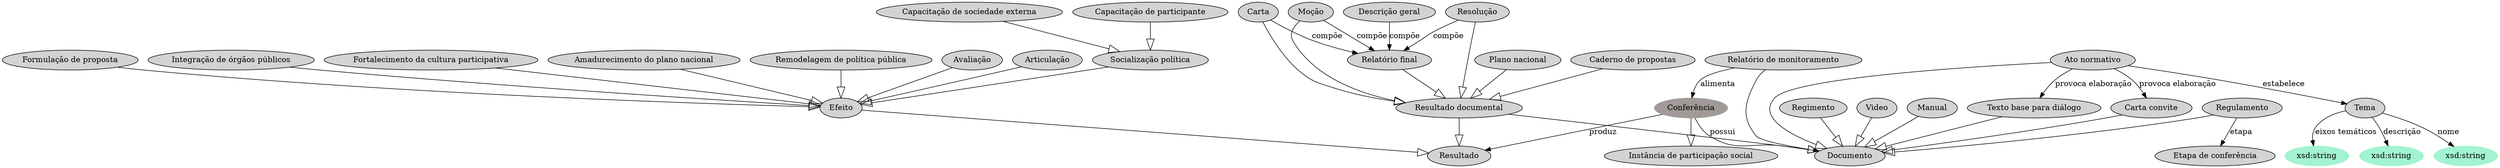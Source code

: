 digraph  {
	node [label="\N"];
	Conferência	 [color="#A29999",
		style=filled];
	Documento	 [style=filled];
	Conferência -> Documento	 [label=possui];
	Resultado	 [style=filled];
	Conferência -> Resultado	 [label=produz];
	"Instância de participação social"	 [style=filled];
	Conferência -> "Instância de participação social"	 [arrowhead=empty,
		arrowsize=2];
	Efeito	 [style=filled];
	Efeito -> Resultado	 [arrowhead=empty,
		arrowsize=2];
	"Remodelagem de política pública"	 [style=filled];
	"Remodelagem de política pública" -> Efeito	 [arrowhead=empty,
		arrowsize=2];
	Avaliação	 [style=filled];
	Avaliação -> Efeito	 [arrowhead=empty,
		arrowsize=2];
	Articulação	 [style=filled];
	Articulação -> Efeito	 [arrowhead=empty,
		arrowsize=2];
	"Socialização política"	 [style=filled];
	"Socialização política" -> Efeito	 [arrowhead=empty,
		arrowsize=2];
	"Capacitação de participante"	 [style=filled];
	"Capacitação de participante" -> "Socialização política"	 [arrowhead=empty,
		arrowsize=2];
	"Capacitação de sociedade externa"	 [style=filled];
	"Capacitação de sociedade externa" -> "Socialização política"	 [arrowhead=empty,
		arrowsize=2];
	"Formulação de proposta"	 [style=filled];
	"Formulação de proposta" -> Efeito	 [arrowhead=empty,
		arrowsize=2];
	"Integração de órgãos públicos"	 [style=filled];
	"Integração de órgãos públicos" -> Efeito	 [arrowhead=empty,
		arrowsize=2];
	"Fortalecimento da cultura participativa"	 [style=filled];
	"Fortalecimento da cultura participativa" -> Efeito	 [arrowhead=empty,
		arrowsize=2];
	"Amadurecimento do plano nacional"	 [style=filled];
	"Amadurecimento do plano nacional" -> Efeito	 [arrowhead=empty,
		arrowsize=2];
	"Resultado documental"	 [style=filled];
	"Resultado documental" -> Documento	 [arrowhead=empty,
		arrowsize=2];
	"Resultado documental" -> Resultado	 [arrowhead=empty,
		arrowsize=2];
	Moção	 [style=filled];
	"Relatório final"	 [style=filled];
	Moção -> "Relatório final"	 [label=compõe];
	Moção -> "Resultado documental"	 [arrowhead=empty,
		arrowsize=2];
	Carta	 [style=filled];
	Carta -> "Relatório final"	 [label=compõe];
	Carta -> "Resultado documental"	 [arrowhead=empty,
		arrowsize=2];
	Resolução	 [style=filled];
	Resolução -> "Relatório final"	 [label=compõe];
	Resolução -> "Resultado documental"	 [arrowhead=empty,
		arrowsize=2];
	"Plano nacional"	 [style=filled];
	"Plano nacional" -> "Resultado documental"	 [arrowhead=empty,
		arrowsize=2];
	"Relatório final" -> "Resultado documental"	 [arrowhead=empty,
		arrowsize=2];
	"Descrição geral"	 [style=filled];
	"Descrição geral" -> "Relatório final"	 [label=compõe];
	"Caderno de propostas"	 [style=filled];
	"Caderno de propostas" -> "Resultado documental"	 [arrowhead=empty,
		arrowsize=2];
	Regimento	 [style=filled];
	Regimento -> Documento	 [arrowhead=empty,
		arrowsize=2];
	Video	 [style=filled];
	Video -> Documento	 [arrowhead=empty,
		arrowsize=2];
	Manual	 [style=filled];
	Manual -> Documento	 [arrowhead=empty,
		arrowsize=2];
	Regulamento	 [style=filled];
	Regulamento -> Documento	 [arrowhead=empty,
		arrowsize=2];
	"Etapa de conferência"	 [style=filled];
	Regulamento -> "Etapa de conferência"	 [label=etapa];
	"Ato normativo"	 [style=filled];
	"Ato normativo" -> Documento	 [arrowhead=empty,
		arrowsize=2];
	"Texto base para diálogo"	 [style=filled];
	"Ato normativo" -> "Texto base para diálogo"	 [label="provoca elaboração"];
	"Carta convite"	 [style=filled];
	"Ato normativo" -> "Carta convite"	 [label="provoca elaboração"];
	Tema	 [style=filled];
	"Ato normativo" -> Tema	 [label=estabelece];
	"Relatório de monitoramento"	 [style=filled];
	"Relatório de monitoramento" -> Documento	 [arrowhead=empty,
		arrowsize=2];
	"Relatório de monitoramento" -> Conferência	 [label=alimenta];
	"Texto base para diálogo" -> Documento	 [arrowhead=empty,
		arrowsize=2];
	"Carta convite" -> Documento	 [arrowhead=empty,
		arrowsize=2];
	3	 [color="#A2F3D1",
		label="xsd:string",
		style=filled];
	Tema -> 3	 [label="eixos temáticos"];
	2	 [color="#A2F3D1",
		label="xsd:string",
		style=filled];
	Tema -> 2	 [label=descrição];
	1	 [color="#A2F3D1",
		label="xsd:string",
		style=filled];
	Tema -> 1	 [label=nome];
}
